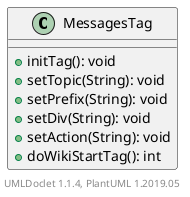@startuml

    class MessagesTag [[MessagesTag.html]] {
        +initTag(): void
        +setTopic(String): void
        +setPrefix(String): void
        +setDiv(String): void
        +setAction(String): void
        +doWikiStartTag(): int
    }


    center footer UMLDoclet 1.1.4, PlantUML 1.2019.05
@enduml
